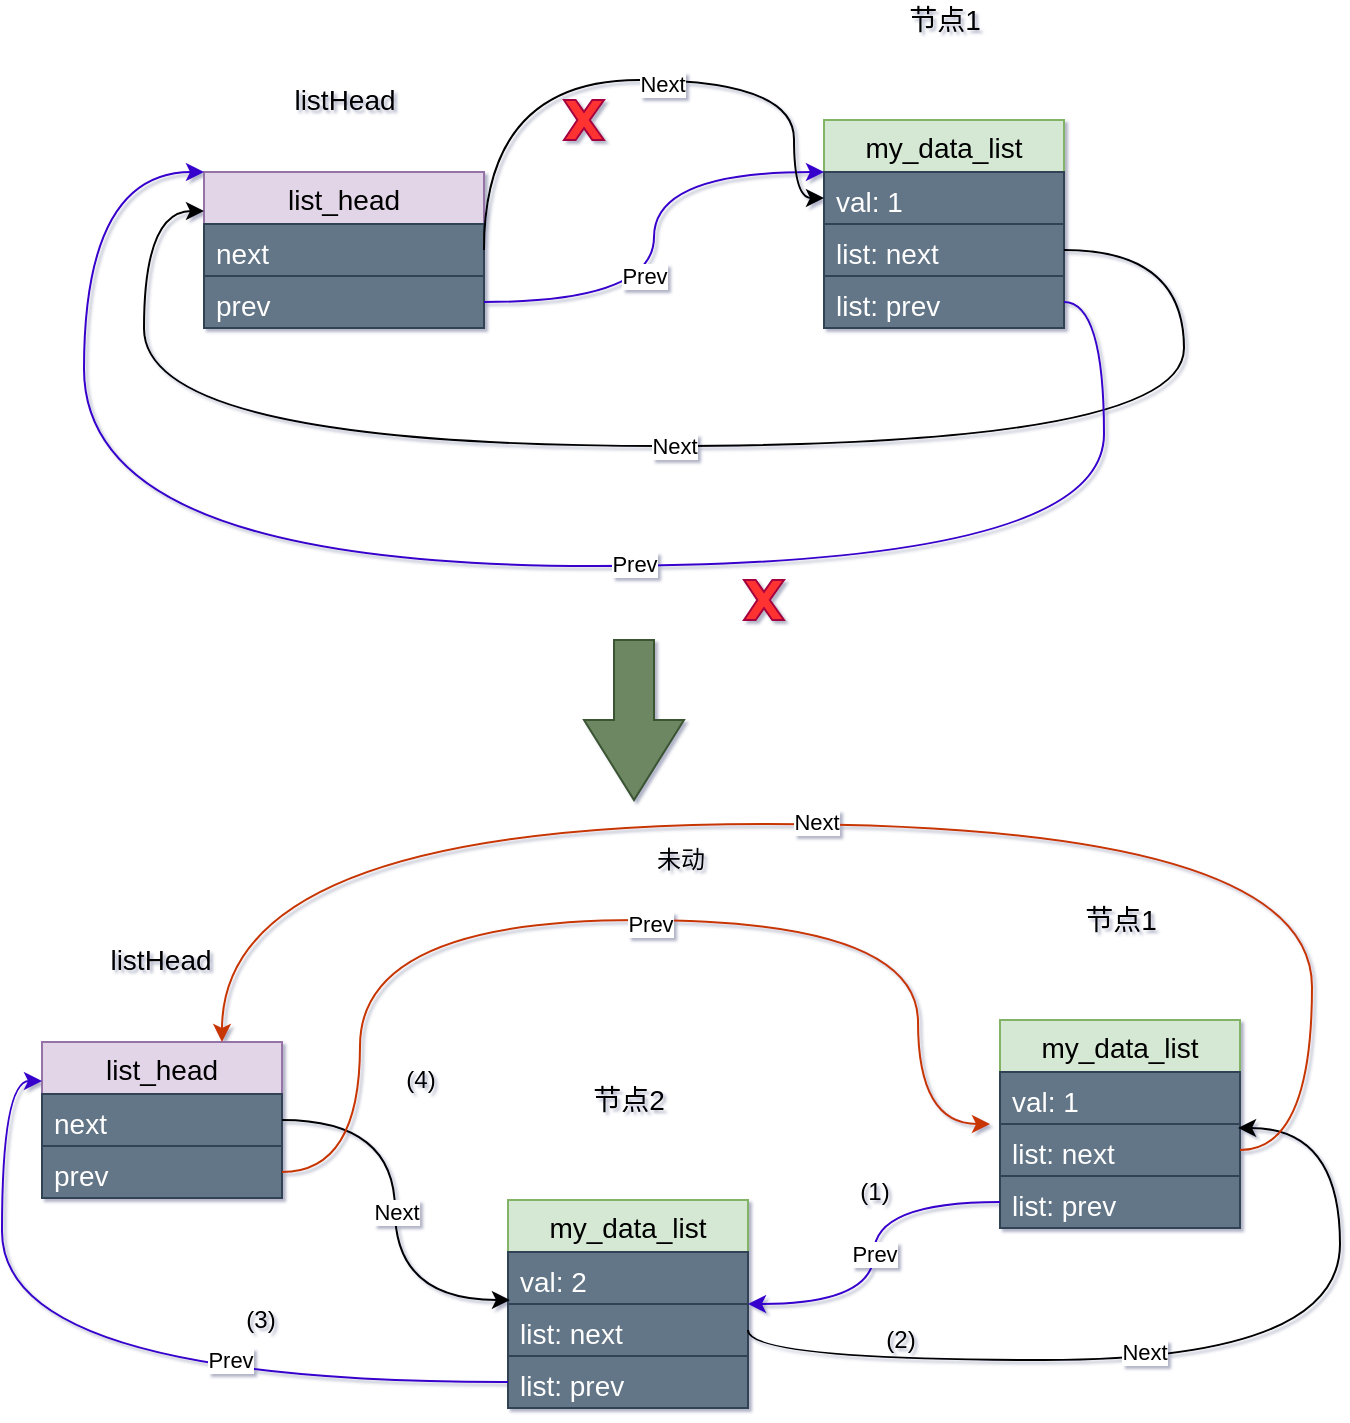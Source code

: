 <mxfile version="14.4.8" type="github">
  <diagram id="wLmYwv8RiDki7RKgNCyT" name="第 1 页">
    <mxGraphModel dx="1422" dy="706" grid="0" gridSize="10" guides="1" tooltips="1" connect="1" arrows="1" fold="1" page="1" pageScale="1" pageWidth="827" pageHeight="1169" math="0" shadow="1">
      <root>
        <mxCell id="0" />
        <mxCell id="1" parent="0" />
        <mxCell id="G8alca-e6VUIbrc9lNpL-111" value="" style="group" vertex="1" connectable="0" parent="1">
          <mxGeometry x="110" y="80" width="550" height="283" as="geometry" />
        </mxCell>
        <mxCell id="G8alca-e6VUIbrc9lNpL-112" value="" style="group" vertex="1" connectable="0" parent="G8alca-e6VUIbrc9lNpL-111">
          <mxGeometry x="370" width="120" height="164" as="geometry" />
        </mxCell>
        <mxCell id="G8alca-e6VUIbrc9lNpL-113" value="my_data_list" style="swimlane;fontStyle=0;childLayout=stackLayout;horizontal=1;startSize=26;fillColor=#d5e8d4;horizontalStack=0;resizeParent=1;resizeParentMax=0;resizeLast=0;collapsible=1;marginBottom=0;fontSize=14;strokeColor=#82b366;" vertex="1" parent="G8alca-e6VUIbrc9lNpL-112">
          <mxGeometry y="60" width="120" height="104" as="geometry" />
        </mxCell>
        <mxCell id="G8alca-e6VUIbrc9lNpL-114" value="val: 1" style="text;strokeColor=#314354;fillColor=#647687;align=left;verticalAlign=top;spacingLeft=4;spacingRight=4;overflow=hidden;rotatable=0;points=[[0,0.5],[1,0.5]];portConstraint=eastwest;fontColor=#ffffff;fontSize=14;" vertex="1" parent="G8alca-e6VUIbrc9lNpL-113">
          <mxGeometry y="26" width="120" height="26" as="geometry" />
        </mxCell>
        <mxCell id="G8alca-e6VUIbrc9lNpL-115" value="list: next" style="text;strokeColor=#314354;fillColor=#647687;align=left;verticalAlign=top;spacingLeft=4;spacingRight=4;overflow=hidden;rotatable=0;points=[[0,0.5],[1,0.5]];portConstraint=eastwest;fontColor=#ffffff;fontSize=14;" vertex="1" parent="G8alca-e6VUIbrc9lNpL-113">
          <mxGeometry y="52" width="120" height="26" as="geometry" />
        </mxCell>
        <mxCell id="G8alca-e6VUIbrc9lNpL-116" value="list: prev" style="text;strokeColor=#314354;fillColor=#647687;align=left;verticalAlign=top;spacingLeft=4;spacingRight=4;overflow=hidden;rotatable=0;points=[[0,0.5],[1,0.5]];portConstraint=eastwest;fontColor=#ffffff;fontSize=14;" vertex="1" parent="G8alca-e6VUIbrc9lNpL-113">
          <mxGeometry y="78" width="120" height="26" as="geometry" />
        </mxCell>
        <mxCell id="G8alca-e6VUIbrc9lNpL-117" value="节点1" style="text;html=1;align=center;verticalAlign=middle;resizable=0;points=[];autosize=1;fontSize=14;" vertex="1" parent="G8alca-e6VUIbrc9lNpL-112">
          <mxGeometry x="35" width="50" height="20" as="geometry" />
        </mxCell>
        <mxCell id="G8alca-e6VUIbrc9lNpL-118" value="list_head" style="swimlane;fontStyle=0;childLayout=stackLayout;horizontal=1;startSize=26;fillColor=#e1d5e7;horizontalStack=0;resizeParent=1;resizeParentMax=0;resizeLast=0;collapsible=1;marginBottom=0;fontSize=14;strokeColor=#9673a6;" vertex="1" parent="G8alca-e6VUIbrc9lNpL-111">
          <mxGeometry x="60" y="86" width="140" height="78" as="geometry" />
        </mxCell>
        <mxCell id="G8alca-e6VUIbrc9lNpL-119" value="next" style="text;strokeColor=#314354;fillColor=#647687;align=left;verticalAlign=top;spacingLeft=4;spacingRight=4;overflow=hidden;rotatable=0;points=[[0,0.5],[1,0.5]];portConstraint=eastwest;fontColor=#ffffff;fontSize=14;" vertex="1" parent="G8alca-e6VUIbrc9lNpL-118">
          <mxGeometry y="26" width="140" height="26" as="geometry" />
        </mxCell>
        <mxCell id="G8alca-e6VUIbrc9lNpL-120" value="prev" style="text;strokeColor=#314354;fillColor=#647687;align=left;verticalAlign=top;spacingLeft=4;spacingRight=4;overflow=hidden;rotatable=0;points=[[0,0.5],[1,0.5]];portConstraint=eastwest;fontColor=#ffffff;fontSize=14;" vertex="1" parent="G8alca-e6VUIbrc9lNpL-118">
          <mxGeometry y="52" width="140" height="26" as="geometry" />
        </mxCell>
        <mxCell id="G8alca-e6VUIbrc9lNpL-121" value="listHead" style="text;html=1;align=center;verticalAlign=middle;resizable=0;points=[];autosize=1;fontSize=14;" vertex="1" parent="G8alca-e6VUIbrc9lNpL-111">
          <mxGeometry x="95" y="40" width="70" height="20" as="geometry" />
        </mxCell>
        <mxCell id="G8alca-e6VUIbrc9lNpL-122" style="edgeStyle=orthogonalEdgeStyle;curved=1;rounded=0;orthogonalLoop=1;jettySize=auto;html=1;exitX=1;exitY=0.5;exitDx=0;exitDy=0;entryX=0;entryY=0.25;entryDx=0;entryDy=0;fillColor=#6a00ff;strokeColor=#3700CC;" edge="1" parent="G8alca-e6VUIbrc9lNpL-111" source="G8alca-e6VUIbrc9lNpL-120" target="G8alca-e6VUIbrc9lNpL-113">
          <mxGeometry relative="1" as="geometry" />
        </mxCell>
        <mxCell id="G8alca-e6VUIbrc9lNpL-123" value="Prev" style="edgeLabel;html=1;align=center;verticalAlign=middle;resizable=0;points=[];" vertex="1" connectable="0" parent="G8alca-e6VUIbrc9lNpL-122">
          <mxGeometry x="-0.161" y="5" relative="1" as="geometry">
            <mxPoint as="offset" />
          </mxGeometry>
        </mxCell>
        <mxCell id="G8alca-e6VUIbrc9lNpL-125" value="Next" style="edgeStyle=orthogonalEdgeStyle;curved=1;rounded=0;orthogonalLoop=1;jettySize=auto;html=1;exitX=1;exitY=0.5;exitDx=0;exitDy=0;entryX=0;entryY=0.25;entryDx=0;entryDy=0;" edge="1" parent="G8alca-e6VUIbrc9lNpL-111" source="G8alca-e6VUIbrc9lNpL-115" target="G8alca-e6VUIbrc9lNpL-118">
          <mxGeometry relative="1" as="geometry">
            <Array as="points">
              <mxPoint x="550" y="125" />
              <mxPoint x="550" y="223" />
              <mxPoint x="30" y="223" />
              <mxPoint x="30" y="106" />
            </Array>
          </mxGeometry>
        </mxCell>
        <mxCell id="G8alca-e6VUIbrc9lNpL-127" style="edgeStyle=orthogonalEdgeStyle;curved=1;rounded=0;orthogonalLoop=1;jettySize=auto;html=1;exitX=1;exitY=0.5;exitDx=0;exitDy=0;entryX=0;entryY=0;entryDx=0;entryDy=0;fillColor=#6a00ff;strokeColor=#3700CC;" edge="1" parent="G8alca-e6VUIbrc9lNpL-111" source="G8alca-e6VUIbrc9lNpL-116" target="G8alca-e6VUIbrc9lNpL-118">
          <mxGeometry relative="1" as="geometry">
            <Array as="points">
              <mxPoint x="510" y="151" />
              <mxPoint x="510" y="283" />
              <mxPoint y="283" />
              <mxPoint y="86" />
            </Array>
          </mxGeometry>
        </mxCell>
        <mxCell id="G8alca-e6VUIbrc9lNpL-128" value="Prev" style="edgeLabel;html=1;align=center;verticalAlign=middle;resizable=0;points=[];" vertex="1" connectable="0" parent="G8alca-e6VUIbrc9lNpL-127">
          <mxGeometry x="-0.158" y="-1" relative="1" as="geometry">
            <mxPoint as="offset" />
          </mxGeometry>
        </mxCell>
        <mxCell id="G8alca-e6VUIbrc9lNpL-130" style="edgeStyle=orthogonalEdgeStyle;curved=1;rounded=0;orthogonalLoop=1;jettySize=auto;html=1;exitX=1;exitY=0.5;exitDx=0;exitDy=0;entryX=0;entryY=0.5;entryDx=0;entryDy=0;" edge="1" parent="G8alca-e6VUIbrc9lNpL-111" source="G8alca-e6VUIbrc9lNpL-119" target="G8alca-e6VUIbrc9lNpL-114">
          <mxGeometry relative="1" as="geometry">
            <Array as="points">
              <mxPoint x="200" y="40" />
              <mxPoint x="355" y="40" />
              <mxPoint x="355" y="99" />
            </Array>
          </mxGeometry>
        </mxCell>
        <mxCell id="G8alca-e6VUIbrc9lNpL-131" value="Next" style="edgeLabel;html=1;align=center;verticalAlign=middle;resizable=0;points=[];" vertex="1" connectable="0" parent="G8alca-e6VUIbrc9lNpL-130">
          <mxGeometry x="0.108" y="-2" relative="1" as="geometry">
            <mxPoint as="offset" />
          </mxGeometry>
        </mxCell>
        <mxCell id="G8alca-e6VUIbrc9lNpL-183" value="" style="verticalLabelPosition=bottom;verticalAlign=top;html=1;shape=mxgraph.basic.x;strokeColor=#A50040;fontColor=#ffffff;fillColor=#FF3333;" vertex="1" parent="G8alca-e6VUIbrc9lNpL-111">
          <mxGeometry x="240" y="50" width="20" height="20" as="geometry" />
        </mxCell>
        <mxCell id="G8alca-e6VUIbrc9lNpL-178" value="" style="verticalLabelPosition=bottom;verticalAlign=top;html=1;shape=mxgraph.basic.x;strokeColor=#A50040;fontColor=#ffffff;fillColor=#FF3333;" vertex="1" parent="1">
          <mxGeometry x="440" y="370" width="20" height="20" as="geometry" />
        </mxCell>
        <mxCell id="G8alca-e6VUIbrc9lNpL-199" value="" style="group" vertex="1" connectable="0" parent="1">
          <mxGeometry x="89" y="500" width="649" height="284" as="geometry" />
        </mxCell>
        <mxCell id="G8alca-e6VUIbrc9lNpL-155" value="" style="group" vertex="1" connectable="0" parent="G8alca-e6VUIbrc9lNpL-199">
          <mxGeometry x="233" y="120" width="120" height="164" as="geometry" />
        </mxCell>
        <mxCell id="G8alca-e6VUIbrc9lNpL-156" value="my_data_list" style="swimlane;fontStyle=0;childLayout=stackLayout;horizontal=1;startSize=26;fillColor=#d5e8d4;horizontalStack=0;resizeParent=1;resizeParentMax=0;resizeLast=0;collapsible=1;marginBottom=0;fontSize=14;strokeColor=#82b366;" vertex="1" parent="G8alca-e6VUIbrc9lNpL-155">
          <mxGeometry y="60" width="120" height="104" as="geometry" />
        </mxCell>
        <mxCell id="G8alca-e6VUIbrc9lNpL-157" value="val: 2" style="text;strokeColor=#314354;fillColor=#647687;align=left;verticalAlign=top;spacingLeft=4;spacingRight=4;overflow=hidden;rotatable=0;points=[[0,0.5],[1,0.5]];portConstraint=eastwest;fontColor=#ffffff;fontSize=14;" vertex="1" parent="G8alca-e6VUIbrc9lNpL-156">
          <mxGeometry y="26" width="120" height="26" as="geometry" />
        </mxCell>
        <mxCell id="G8alca-e6VUIbrc9lNpL-158" value="list: next" style="text;strokeColor=#314354;fillColor=#647687;align=left;verticalAlign=top;spacingLeft=4;spacingRight=4;overflow=hidden;rotatable=0;points=[[0,0.5],[1,0.5]];portConstraint=eastwest;fontColor=#ffffff;fontSize=14;" vertex="1" parent="G8alca-e6VUIbrc9lNpL-156">
          <mxGeometry y="52" width="120" height="26" as="geometry" />
        </mxCell>
        <mxCell id="G8alca-e6VUIbrc9lNpL-159" value="list: prev" style="text;strokeColor=#314354;fillColor=#647687;align=left;verticalAlign=top;spacingLeft=4;spacingRight=4;overflow=hidden;rotatable=0;points=[[0,0.5],[1,0.5]];portConstraint=eastwest;fontColor=#ffffff;fontSize=14;" vertex="1" parent="G8alca-e6VUIbrc9lNpL-156">
          <mxGeometry y="78" width="120" height="26" as="geometry" />
        </mxCell>
        <mxCell id="G8alca-e6VUIbrc9lNpL-160" value="节点2" style="text;html=1;align=center;verticalAlign=middle;resizable=0;points=[];autosize=1;fontSize=14;" vertex="1" parent="G8alca-e6VUIbrc9lNpL-155">
          <mxGeometry x="35" width="50" height="20" as="geometry" />
        </mxCell>
        <mxCell id="G8alca-e6VUIbrc9lNpL-161" value="list_head" style="swimlane;fontStyle=0;childLayout=stackLayout;horizontal=1;startSize=26;fillColor=#e1d5e7;horizontalStack=0;resizeParent=1;resizeParentMax=0;resizeLast=0;collapsible=1;marginBottom=0;fontSize=14;strokeColor=#9673a6;" vertex="1" parent="G8alca-e6VUIbrc9lNpL-199">
          <mxGeometry y="101" width="120" height="78" as="geometry" />
        </mxCell>
        <mxCell id="G8alca-e6VUIbrc9lNpL-162" value="next" style="text;strokeColor=#314354;fillColor=#647687;align=left;verticalAlign=top;spacingLeft=4;spacingRight=4;overflow=hidden;rotatable=0;points=[[0,0.5],[1,0.5]];portConstraint=eastwest;fontColor=#ffffff;fontSize=14;" vertex="1" parent="G8alca-e6VUIbrc9lNpL-161">
          <mxGeometry y="26" width="120" height="26" as="geometry" />
        </mxCell>
        <mxCell id="G8alca-e6VUIbrc9lNpL-163" value="prev" style="text;strokeColor=#314354;fillColor=#647687;align=left;verticalAlign=top;spacingLeft=4;spacingRight=4;overflow=hidden;rotatable=0;points=[[0,0.5],[1,0.5]];portConstraint=eastwest;fontColor=#ffffff;fontSize=14;" vertex="1" parent="G8alca-e6VUIbrc9lNpL-161">
          <mxGeometry y="52" width="120" height="26" as="geometry" />
        </mxCell>
        <mxCell id="G8alca-e6VUIbrc9lNpL-164" value="listHead" style="text;html=1;align=center;verticalAlign=middle;resizable=0;points=[];autosize=1;fontSize=14;" vertex="1" parent="G8alca-e6VUIbrc9lNpL-199">
          <mxGeometry x="24" y="50" width="70" height="20" as="geometry" />
        </mxCell>
        <mxCell id="G8alca-e6VUIbrc9lNpL-172" value="" style="group" vertex="1" connectable="0" parent="G8alca-e6VUIbrc9lNpL-199">
          <mxGeometry x="479" y="30" width="120" height="164" as="geometry" />
        </mxCell>
        <mxCell id="G8alca-e6VUIbrc9lNpL-173" value="my_data_list" style="swimlane;fontStyle=0;childLayout=stackLayout;horizontal=1;startSize=26;fillColor=#d5e8d4;horizontalStack=0;resizeParent=1;resizeParentMax=0;resizeLast=0;collapsible=1;marginBottom=0;fontSize=14;strokeColor=#82b366;" vertex="1" parent="G8alca-e6VUIbrc9lNpL-172">
          <mxGeometry y="60" width="120" height="104" as="geometry" />
        </mxCell>
        <mxCell id="G8alca-e6VUIbrc9lNpL-174" value="val: 1" style="text;strokeColor=#314354;fillColor=#647687;align=left;verticalAlign=top;spacingLeft=4;spacingRight=4;overflow=hidden;rotatable=0;points=[[0,0.5],[1,0.5]];portConstraint=eastwest;fontColor=#ffffff;fontSize=14;" vertex="1" parent="G8alca-e6VUIbrc9lNpL-173">
          <mxGeometry y="26" width="120" height="26" as="geometry" />
        </mxCell>
        <mxCell id="G8alca-e6VUIbrc9lNpL-175" value="list: next" style="text;strokeColor=#314354;fillColor=#647687;align=left;verticalAlign=top;spacingLeft=4;spacingRight=4;overflow=hidden;rotatable=0;points=[[0,0.5],[1,0.5]];portConstraint=eastwest;fontColor=#ffffff;fontSize=14;" vertex="1" parent="G8alca-e6VUIbrc9lNpL-173">
          <mxGeometry y="52" width="120" height="26" as="geometry" />
        </mxCell>
        <mxCell id="G8alca-e6VUIbrc9lNpL-176" value="list: prev" style="text;strokeColor=#314354;fillColor=#647687;align=left;verticalAlign=top;spacingLeft=4;spacingRight=4;overflow=hidden;rotatable=0;points=[[0,0.5],[1,0.5]];portConstraint=eastwest;fontColor=#ffffff;fontSize=14;" vertex="1" parent="G8alca-e6VUIbrc9lNpL-173">
          <mxGeometry y="78" width="120" height="26" as="geometry" />
        </mxCell>
        <mxCell id="G8alca-e6VUIbrc9lNpL-177" value="节点1" style="text;html=1;align=center;verticalAlign=middle;resizable=0;points=[];autosize=1;fontSize=14;" vertex="1" parent="G8alca-e6VUIbrc9lNpL-172">
          <mxGeometry x="35" width="50" height="20" as="geometry" />
        </mxCell>
        <mxCell id="G8alca-e6VUIbrc9lNpL-186" value="Prev" style="edgeStyle=orthogonalEdgeStyle;curved=1;rounded=0;orthogonalLoop=1;jettySize=auto;html=1;exitX=0;exitY=0.5;exitDx=0;exitDy=0;entryX=1;entryY=0.5;entryDx=0;entryDy=0;fillColor=#6a00ff;strokeColor=#3700CC;" edge="1" parent="G8alca-e6VUIbrc9lNpL-199" source="G8alca-e6VUIbrc9lNpL-176" target="G8alca-e6VUIbrc9lNpL-156">
          <mxGeometry relative="1" as="geometry" />
        </mxCell>
        <mxCell id="G8alca-e6VUIbrc9lNpL-187" style="edgeStyle=orthogonalEdgeStyle;curved=1;rounded=0;orthogonalLoop=1;jettySize=auto;html=1;exitX=1;exitY=0.5;exitDx=0;exitDy=0;entryX=0.992;entryY=1.077;entryDx=0;entryDy=0;entryPerimeter=0;" edge="1" parent="G8alca-e6VUIbrc9lNpL-199" source="G8alca-e6VUIbrc9lNpL-158" target="G8alca-e6VUIbrc9lNpL-174">
          <mxGeometry relative="1" as="geometry">
            <Array as="points">
              <mxPoint x="353" y="260" />
              <mxPoint x="649" y="260" />
              <mxPoint x="649" y="144" />
            </Array>
          </mxGeometry>
        </mxCell>
        <mxCell id="G8alca-e6VUIbrc9lNpL-188" value="Next" style="edgeLabel;html=1;align=center;verticalAlign=middle;resizable=0;points=[];" vertex="1" connectable="0" parent="G8alca-e6VUIbrc9lNpL-187">
          <mxGeometry x="-0.108" y="4" relative="1" as="geometry">
            <mxPoint as="offset" />
          </mxGeometry>
        </mxCell>
        <mxCell id="G8alca-e6VUIbrc9lNpL-189" value="(1)" style="text;html=1;align=center;verticalAlign=middle;resizable=0;points=[];autosize=1;" vertex="1" parent="G8alca-e6VUIbrc9lNpL-199">
          <mxGeometry x="401" y="166" width="30" height="20" as="geometry" />
        </mxCell>
        <mxCell id="G8alca-e6VUIbrc9lNpL-190" value="(2)" style="text;html=1;align=center;verticalAlign=middle;resizable=0;points=[];autosize=1;" vertex="1" parent="G8alca-e6VUIbrc9lNpL-199">
          <mxGeometry x="414" y="240" width="30" height="20" as="geometry" />
        </mxCell>
        <mxCell id="G8alca-e6VUIbrc9lNpL-191" style="edgeStyle=orthogonalEdgeStyle;curved=1;rounded=0;orthogonalLoop=1;jettySize=auto;html=1;exitX=0;exitY=0.5;exitDx=0;exitDy=0;entryX=0;entryY=0.25;entryDx=0;entryDy=0;fillColor=#6a00ff;strokeColor=#3700CC;" edge="1" parent="G8alca-e6VUIbrc9lNpL-199" source="G8alca-e6VUIbrc9lNpL-159" target="G8alca-e6VUIbrc9lNpL-161">
          <mxGeometry relative="1" as="geometry" />
        </mxCell>
        <mxCell id="G8alca-e6VUIbrc9lNpL-193" value="Prev" style="edgeLabel;html=1;align=center;verticalAlign=middle;resizable=0;points=[];" vertex="1" connectable="0" parent="G8alca-e6VUIbrc9lNpL-191">
          <mxGeometry x="-0.344" y="-11" relative="1" as="geometry">
            <mxPoint as="offset" />
          </mxGeometry>
        </mxCell>
        <mxCell id="G8alca-e6VUIbrc9lNpL-192" value="Next" style="edgeStyle=orthogonalEdgeStyle;curved=1;rounded=0;orthogonalLoop=1;jettySize=auto;html=1;exitX=1;exitY=0.5;exitDx=0;exitDy=0;entryX=0.008;entryY=0.923;entryDx=0;entryDy=0;entryPerimeter=0;" edge="1" parent="G8alca-e6VUIbrc9lNpL-199" source="G8alca-e6VUIbrc9lNpL-162" target="G8alca-e6VUIbrc9lNpL-157">
          <mxGeometry relative="1" as="geometry" />
        </mxCell>
        <mxCell id="G8alca-e6VUIbrc9lNpL-194" value="(3)" style="text;html=1;align=center;verticalAlign=middle;resizable=0;points=[];autosize=1;" vertex="1" parent="G8alca-e6VUIbrc9lNpL-199">
          <mxGeometry x="94" y="230" width="30" height="20" as="geometry" />
        </mxCell>
        <mxCell id="G8alca-e6VUIbrc9lNpL-195" value="(4)" style="text;html=1;align=center;verticalAlign=middle;resizable=0;points=[];autosize=1;" vertex="1" parent="G8alca-e6VUIbrc9lNpL-199">
          <mxGeometry x="174" y="110" width="30" height="20" as="geometry" />
        </mxCell>
        <mxCell id="G8alca-e6VUIbrc9lNpL-196" style="edgeStyle=orthogonalEdgeStyle;curved=1;rounded=0;orthogonalLoop=1;jettySize=auto;html=1;exitX=1;exitY=0.5;exitDx=0;exitDy=0;fillColor=#fa6800;strokeColor=#C73500;" edge="1" parent="G8alca-e6VUIbrc9lNpL-199" source="G8alca-e6VUIbrc9lNpL-163">
          <mxGeometry relative="1" as="geometry">
            <mxPoint x="474" y="142" as="targetPoint" />
            <Array as="points">
              <mxPoint x="159" y="166" />
              <mxPoint x="159" y="40" />
              <mxPoint x="438" y="40" />
              <mxPoint x="438" y="142" />
            </Array>
          </mxGeometry>
        </mxCell>
        <mxCell id="G8alca-e6VUIbrc9lNpL-197" value="Prev" style="edgeLabel;html=1;align=center;verticalAlign=middle;resizable=0;points=[];" vertex="1" connectable="0" parent="G8alca-e6VUIbrc9lNpL-196">
          <mxGeometry x="0.066" y="-2" relative="1" as="geometry">
            <mxPoint as="offset" />
          </mxGeometry>
        </mxCell>
        <mxCell id="G8alca-e6VUIbrc9lNpL-198" value="未动" style="text;html=1;align=center;verticalAlign=middle;resizable=0;points=[];autosize=1;" vertex="1" parent="G8alca-e6VUIbrc9lNpL-199">
          <mxGeometry x="299" width="40" height="20" as="geometry" />
        </mxCell>
        <mxCell id="G8alca-e6VUIbrc9lNpL-201" style="edgeStyle=orthogonalEdgeStyle;curved=1;rounded=0;orthogonalLoop=1;jettySize=auto;html=1;exitX=1;exitY=0.5;exitDx=0;exitDy=0;entryX=0.75;entryY=0;entryDx=0;entryDy=0;fillColor=#fa6800;strokeColor=#C73500;" edge="1" parent="G8alca-e6VUIbrc9lNpL-199" source="G8alca-e6VUIbrc9lNpL-175" target="G8alca-e6VUIbrc9lNpL-161">
          <mxGeometry relative="1" as="geometry">
            <Array as="points">
              <mxPoint x="635" y="155" />
              <mxPoint x="635" y="-8" />
              <mxPoint x="90" y="-8" />
            </Array>
          </mxGeometry>
        </mxCell>
        <mxCell id="G8alca-e6VUIbrc9lNpL-202" value="Next" style="edgeLabel;html=1;align=center;verticalAlign=middle;resizable=0;points=[];" vertex="1" connectable="0" parent="G8alca-e6VUIbrc9lNpL-201">
          <mxGeometry x="0.048" y="-1" relative="1" as="geometry">
            <mxPoint as="offset" />
          </mxGeometry>
        </mxCell>
        <mxCell id="G8alca-e6VUIbrc9lNpL-200" value="" style="html=1;shadow=0;dashed=0;align=center;verticalAlign=middle;shape=mxgraph.arrows2.arrow;dy=0.6;dx=40;direction=south;notch=0;fillColor=#6d8764;strokeColor=#3A5431;fontColor=#ffffff;" vertex="1" parent="1">
          <mxGeometry x="360" y="400" width="50" height="80" as="geometry" />
        </mxCell>
      </root>
    </mxGraphModel>
  </diagram>
</mxfile>
